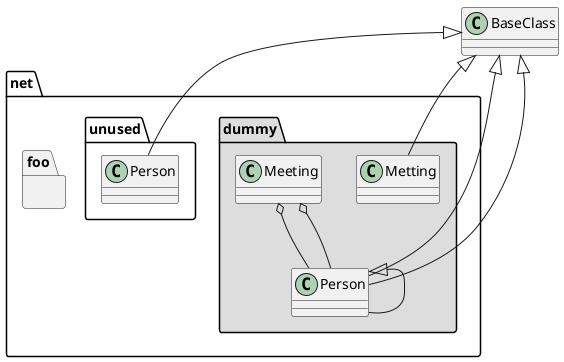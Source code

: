 @startuml
    ' Split into 4 pages
    page 2x2
    skinparam pageMagin 10
    skinparam pageExternalColor gray
    skinparam pageBorderColor black

    class BaseClass

    namespace net.dummy #DDDDDD {
        .BaseClass <|-- Person
        Meeting o-- Person

        .BaseClass <|- Metting
    }

    namespace net.foo {
        net.dummy.Person <|- Person
        .BaseClass <|-- Person

        net.dummy.Meeting o-- Person
    }

    BaseClass <|-- net.unused.Person

@enduml